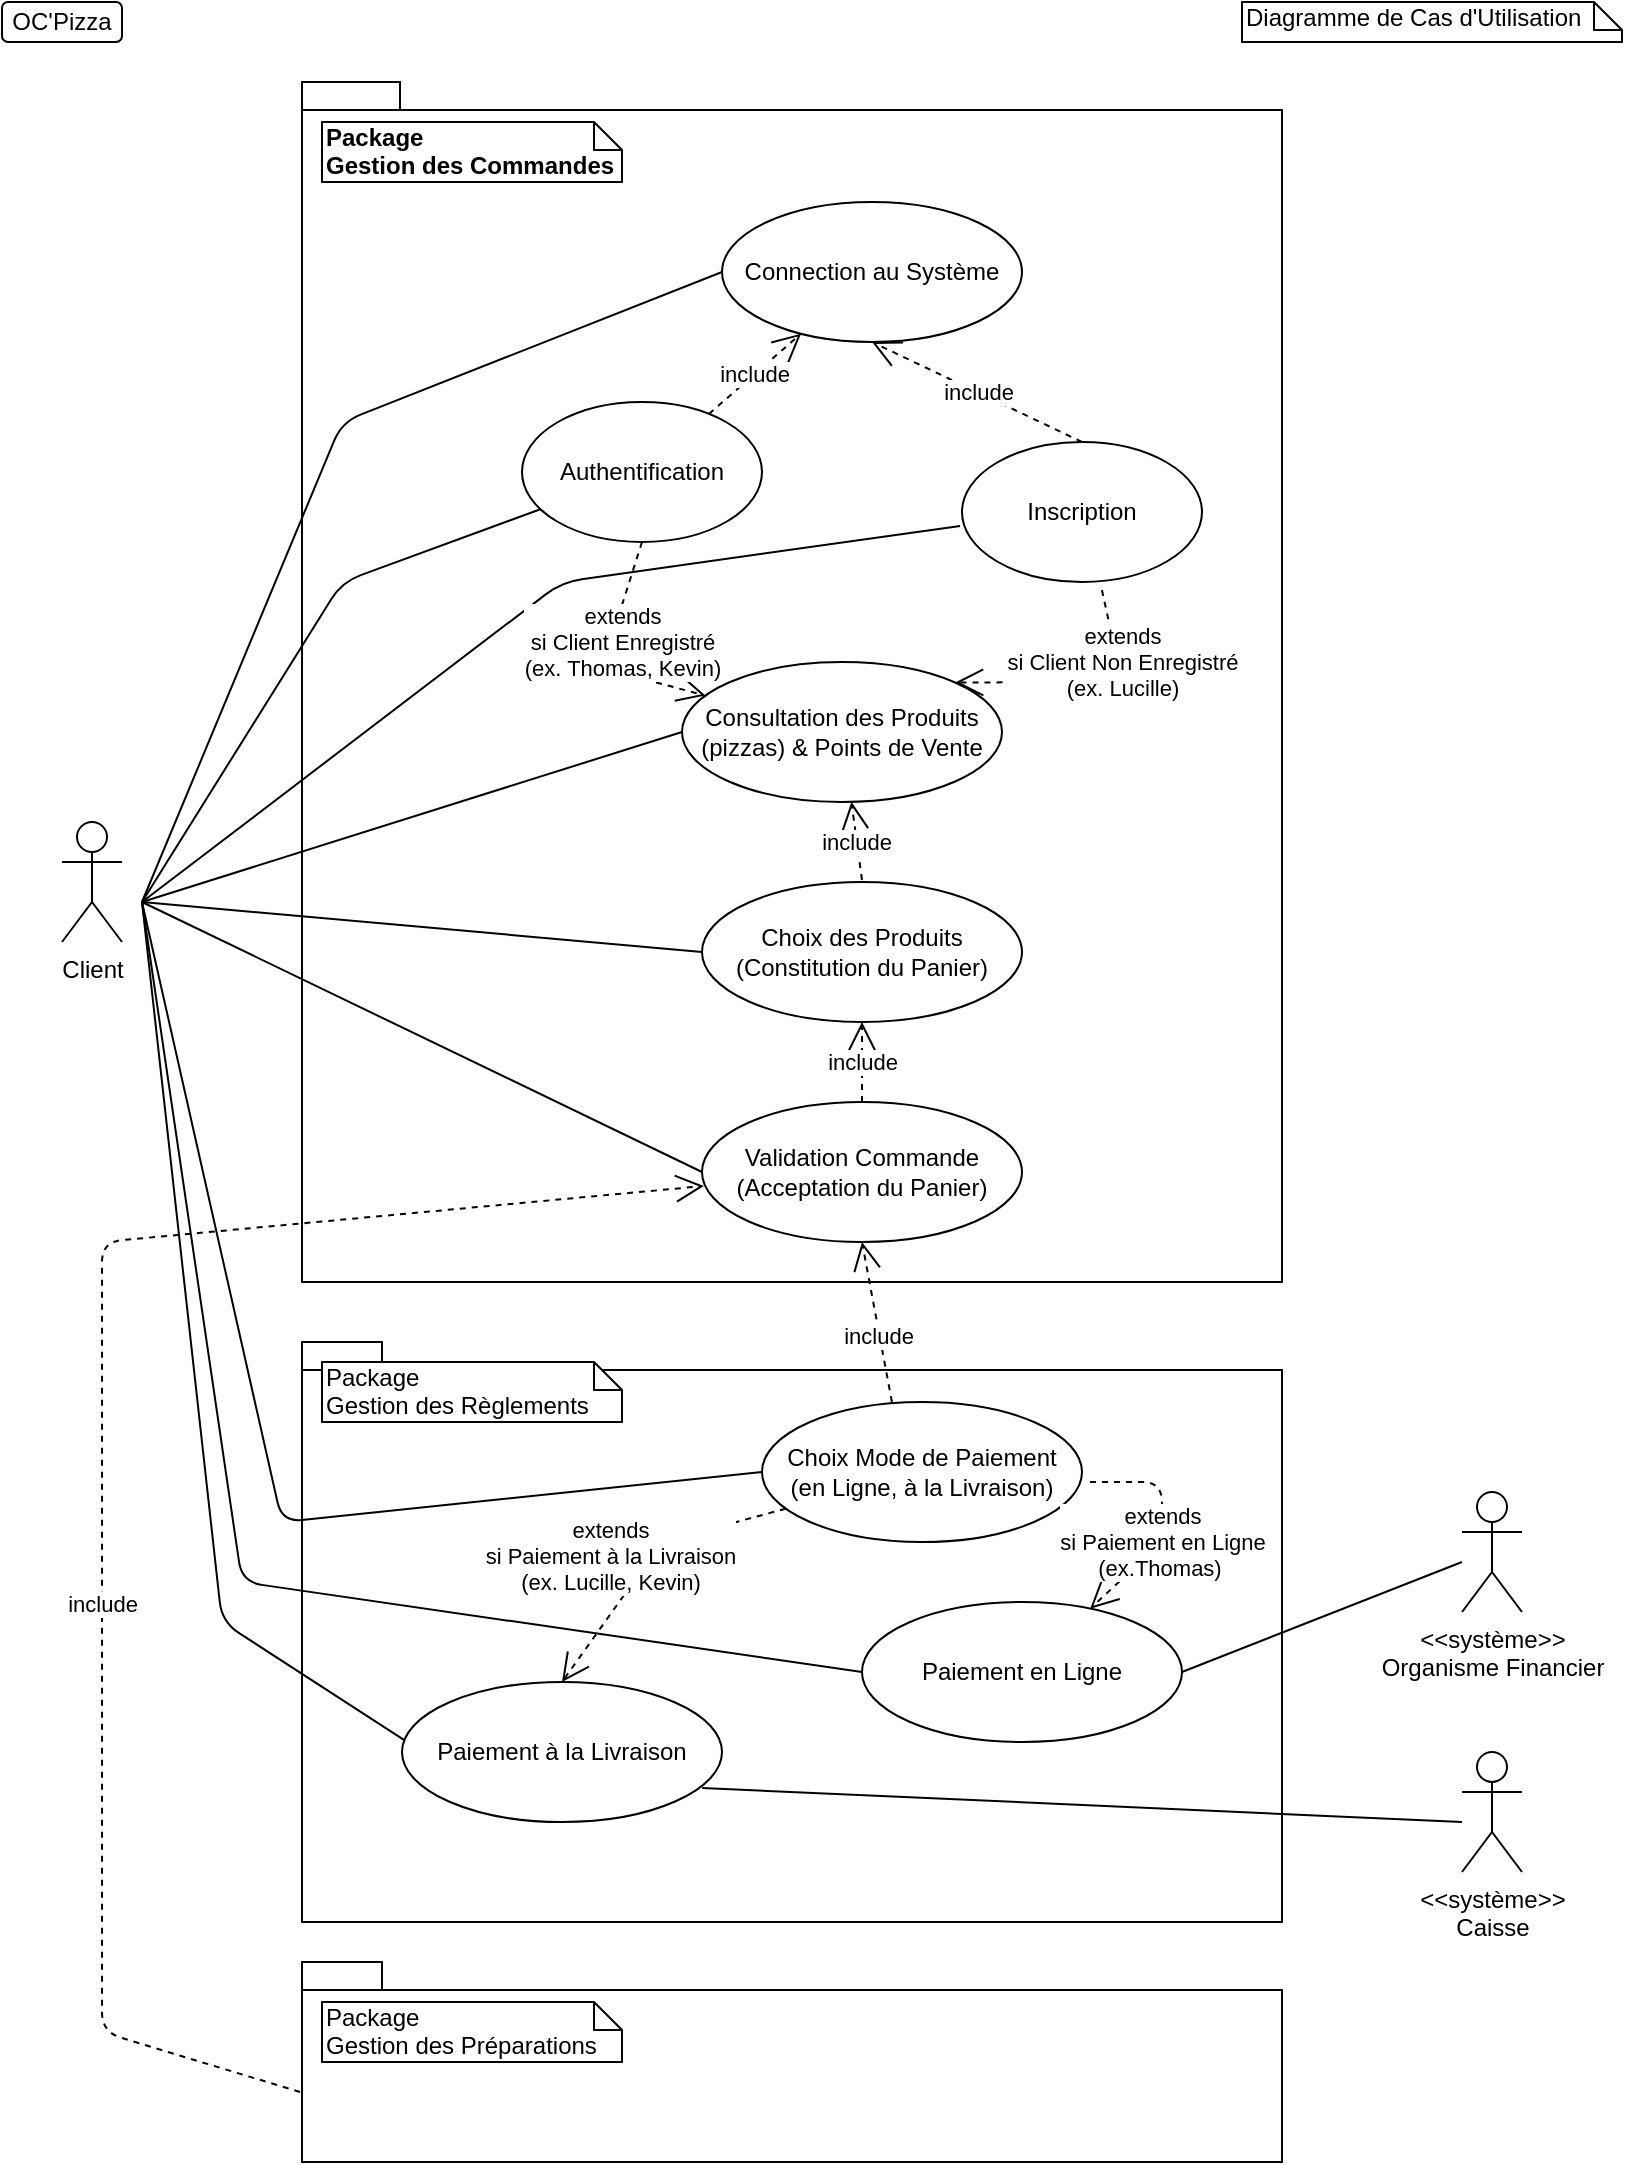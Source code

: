 <mxfile version="12.2.2" type="device" pages="1"><diagram id="ZVZr_ygmx5iWLDqqZzpk" name="Page-1"><mxGraphModel dx="981" dy="619" grid="1" gridSize="10" guides="1" tooltips="1" connect="1" arrows="1" fold="1" page="1" pageScale="1" pageWidth="827" pageHeight="1169" math="0" shadow="0"><root><mxCell id="0"/><mxCell id="1" parent="0"/><mxCell id="7RBhTeeqjgn5L5TprI7I-26" value="" style="shape=folder;fontStyle=1;spacingTop=10;tabWidth=40;tabHeight=14;tabPosition=left;html=1;" parent="1" vertex="1"><mxGeometry x="160" y="680" width="490" height="290" as="geometry"/></mxCell><mxCell id="7RBhTeeqjgn5L5TprI7I-27" value="" style="shape=folder;fontStyle=1;spacingTop=10;tabWidth=40;tabHeight=14;tabPosition=left;html=1;" parent="1" vertex="1"><mxGeometry x="160" y="990" width="490" height="100" as="geometry"/></mxCell><mxCell id="7RBhTeeqjgn5L5TprI7I-25" value="" style="shape=folder;fontStyle=1;spacingTop=10;tabWidth=40;tabHeight=14;tabPosition=left;html=1;" parent="1" vertex="1"><mxGeometry x="160" y="50" width="490" height="600" as="geometry"/></mxCell><mxCell id="HdKIo4G3xb_w0U2Cbs_q-2" value="OC'Pizza" style="rounded=1;whiteSpace=wrap;html=1;" parent="1" vertex="1"><mxGeometry x="10" y="10" width="60" height="20" as="geometry"/></mxCell><mxCell id="HdKIo4G3xb_w0U2Cbs_q-4" value="Diagramme de Cas d'Utilisation" style="shape=note;whiteSpace=wrap;html=1;size=14;verticalAlign=top;align=left;spacingTop=-6;" parent="1" vertex="1"><mxGeometry x="630" y="10" width="190" height="20" as="geometry"/></mxCell><mxCell id="HdKIo4G3xb_w0U2Cbs_q-5" value="Client" style="shape=umlActor;verticalLabelPosition=bottom;labelBackgroundColor=#ffffff;verticalAlign=top;html=1;" parent="1" vertex="1"><mxGeometry x="40" y="420" width="30" height="60" as="geometry"/></mxCell><mxCell id="7RBhTeeqjgn5L5TprI7I-1" value="Connection au Système" style="ellipse;whiteSpace=wrap;html=1;" parent="1" vertex="1"><mxGeometry x="370" y="110" width="150" height="70" as="geometry"/></mxCell><mxCell id="7RBhTeeqjgn5L5TprI7I-2" value="Authentification" style="ellipse;whiteSpace=wrap;html=1;" parent="1" vertex="1"><mxGeometry x="270" y="210" width="120" height="70" as="geometry"/></mxCell><mxCell id="7RBhTeeqjgn5L5TprI7I-3" value="Inscription" style="ellipse;whiteSpace=wrap;html=1;" parent="1" vertex="1"><mxGeometry x="490" y="230" width="120" height="70" as="geometry"/></mxCell><mxCell id="7RBhTeeqjgn5L5TprI7I-4" value="Consultation des Produits&lt;br&gt;(pizzas) &amp;amp; Points de Vente" style="ellipse;whiteSpace=wrap;html=1;" parent="1" vertex="1"><mxGeometry x="350" y="340" width="160" height="70" as="geometry"/></mxCell><mxCell id="7RBhTeeqjgn5L5TprI7I-5" value="Choix des Produits&lt;br&gt;(Constitution du Panier)" style="ellipse;whiteSpace=wrap;html=1;" parent="1" vertex="1"><mxGeometry x="360" y="450" width="160" height="70" as="geometry"/></mxCell><mxCell id="7RBhTeeqjgn5L5TprI7I-6" value="Validation Commande&lt;br&gt;(Acceptation du Panier)" style="ellipse;whiteSpace=wrap;html=1;" parent="1" vertex="1"><mxGeometry x="360" y="560" width="160" height="70" as="geometry"/></mxCell><mxCell id="7RBhTeeqjgn5L5TprI7I-8" value="&lt;b&gt;Package&lt;br&gt;Gestion des Commandes&lt;/b&gt;" style="shape=note;whiteSpace=wrap;html=1;size=14;verticalAlign=top;align=left;spacingTop=-6;" parent="1" vertex="1"><mxGeometry x="170" y="70" width="150" height="30" as="geometry"/></mxCell><mxCell id="7RBhTeeqjgn5L5TprI7I-9" value="" style="endArrow=none;html=1;entryX=0;entryY=0.5;entryDx=0;entryDy=0;" parent="1" target="7RBhTeeqjgn5L5TprI7I-1" edge="1"><mxGeometry width="50" height="50" relative="1" as="geometry"><mxPoint x="80" y="460" as="sourcePoint"/><mxPoint x="300" y="178.167" as="targetPoint"/><Array as="points"><mxPoint x="180" y="220"/></Array></mxGeometry></mxCell><mxCell id="7RBhTeeqjgn5L5TprI7I-10" value="" style="endArrow=none;html=1;" parent="1" target="7RBhTeeqjgn5L5TprI7I-2" edge="1"><mxGeometry width="50" height="50" relative="1" as="geometry"><mxPoint x="80" y="460" as="sourcePoint"/><mxPoint x="380" y="155" as="targetPoint"/><Array as="points"><mxPoint x="180" y="300"/></Array></mxGeometry></mxCell><mxCell id="7RBhTeeqjgn5L5TprI7I-11" value="" style="endArrow=none;html=1;entryX=-0.008;entryY=0.6;entryDx=0;entryDy=0;entryPerimeter=0;" parent="1" target="7RBhTeeqjgn5L5TprI7I-3" edge="1"><mxGeometry width="50" height="50" relative="1" as="geometry"><mxPoint x="80" y="460" as="sourcePoint"/><mxPoint x="490" y="311.5" as="targetPoint"/><Array as="points"><mxPoint x="290" y="300"/></Array></mxGeometry></mxCell><mxCell id="7RBhTeeqjgn5L5TprI7I-12" value="" style="endArrow=none;html=1;entryX=0;entryY=0.5;entryDx=0;entryDy=0;" parent="1" target="7RBhTeeqjgn5L5TprI7I-4" edge="1"><mxGeometry width="50" height="50" relative="1" as="geometry"><mxPoint x="80" y="460" as="sourcePoint"/><mxPoint x="380" y="155" as="targetPoint"/></mxGeometry></mxCell><mxCell id="7RBhTeeqjgn5L5TprI7I-13" value="" style="endArrow=none;html=1;entryX=0;entryY=0.5;entryDx=0;entryDy=0;" parent="1" target="7RBhTeeqjgn5L5TprI7I-5" edge="1"><mxGeometry width="50" height="50" relative="1" as="geometry"><mxPoint x="80" y="460" as="sourcePoint"/><mxPoint x="380" y="155" as="targetPoint"/></mxGeometry></mxCell><mxCell id="7RBhTeeqjgn5L5TprI7I-14" value="" style="endArrow=none;html=1;entryX=0;entryY=0.5;entryDx=0;entryDy=0;" parent="1" target="7RBhTeeqjgn5L5TprI7I-6" edge="1"><mxGeometry width="50" height="50" relative="1" as="geometry"><mxPoint x="80" y="460" as="sourcePoint"/><mxPoint x="380" y="155" as="targetPoint"/></mxGeometry></mxCell><mxCell id="7RBhTeeqjgn5L5TprI7I-15" value="Package&lt;br&gt;Gestion des Règlements" style="shape=note;whiteSpace=wrap;html=1;size=14;verticalAlign=top;align=left;spacingTop=-6;" parent="1" vertex="1"><mxGeometry x="170" y="690" width="150" height="30" as="geometry"/></mxCell><mxCell id="7RBhTeeqjgn5L5TprI7I-16" value="Paiement en Ligne" style="ellipse;whiteSpace=wrap;html=1;" parent="1" vertex="1"><mxGeometry x="440" y="810" width="160" height="70" as="geometry"/></mxCell><mxCell id="7RBhTeeqjgn5L5TprI7I-17" value="Choix Mode de Paiement&lt;br&gt;(en Ligne, à la Livraison)" style="ellipse;whiteSpace=wrap;html=1;" parent="1" vertex="1"><mxGeometry x="390" y="710" width="160" height="70" as="geometry"/></mxCell><mxCell id="7RBhTeeqjgn5L5TprI7I-18" value="Package&lt;br&gt;Gestion des Préparations" style="shape=note;whiteSpace=wrap;html=1;size=14;verticalAlign=top;align=left;spacingTop=-6;" parent="1" vertex="1"><mxGeometry x="170" y="1010" width="150" height="30" as="geometry"/></mxCell><mxCell id="7RBhTeeqjgn5L5TprI7I-19" value="" style="endArrow=none;html=1;entryX=0;entryY=0.5;entryDx=0;entryDy=0;" parent="1" target="7RBhTeeqjgn5L5TprI7I-17" edge="1"><mxGeometry width="50" height="50" relative="1" as="geometry"><mxPoint x="80" y="460" as="sourcePoint"/><mxPoint x="120" y="594" as="targetPoint"/><Array as="points"><mxPoint x="150" y="770"/></Array></mxGeometry></mxCell><mxCell id="7RBhTeeqjgn5L5TprI7I-20" value="" style="endArrow=none;html=1;entryX=0;entryY=0.5;entryDx=0;entryDy=0;" parent="1" target="7RBhTeeqjgn5L5TprI7I-16" edge="1"><mxGeometry width="50" height="50" relative="1" as="geometry"><mxPoint x="80" y="460" as="sourcePoint"/><mxPoint x="360" y="895" as="targetPoint"/><Array as="points"><mxPoint x="130" y="800"/></Array></mxGeometry></mxCell><mxCell id="7RBhTeeqjgn5L5TprI7I-21" value="&amp;lt;&amp;lt;système&amp;gt;&amp;gt;&lt;br&gt;Organisme Financier" style="shape=umlActor;verticalLabelPosition=bottom;labelBackgroundColor=#ffffff;verticalAlign=top;html=1;" parent="1" vertex="1"><mxGeometry x="740" y="755" width="30" height="60" as="geometry"/></mxCell><mxCell id="7RBhTeeqjgn5L5TprI7I-24" value="" style="endArrow=none;html=1;exitX=1;exitY=0.5;exitDx=0;exitDy=0;" parent="1" source="7RBhTeeqjgn5L5TprI7I-16" edge="1"><mxGeometry width="50" height="50" relative="1" as="geometry"><mxPoint x="600" y="953" as="sourcePoint"/><mxPoint x="740" y="790" as="targetPoint"/></mxGeometry></mxCell><mxCell id="7RBhTeeqjgn5L5TprI7I-29" value="include" style="endArrow=open;endSize=12;dashed=1;html=1;entryX=0.006;entryY=0.6;entryDx=0;entryDy=0;entryPerimeter=0;exitX=-0.002;exitY=0.65;exitDx=0;exitDy=0;exitPerimeter=0;" parent="1" source="7RBhTeeqjgn5L5TprI7I-27" target="7RBhTeeqjgn5L5TprI7I-6" edge="1"><mxGeometry x="-0.208" width="160" relative="1" as="geometry"><mxPoint x="160" y="1045" as="sourcePoint"/><mxPoint x="50" y="595" as="targetPoint"/><Array as="points"><mxPoint x="60" y="1025"/><mxPoint x="60" y="630"/></Array><mxPoint as="offset"/></mxGeometry></mxCell><mxCell id="7RBhTeeqjgn5L5TprI7I-30" value="include" style="endArrow=open;endSize=12;dashed=1;html=1;" parent="1" source="7RBhTeeqjgn5L5TprI7I-2" target="7RBhTeeqjgn5L5TprI7I-1" edge="1"><mxGeometry width="160" relative="1" as="geometry"><mxPoint x="365" y="209.5" as="sourcePoint"/><mxPoint x="525" y="209.5" as="targetPoint"/></mxGeometry></mxCell><mxCell id="7RBhTeeqjgn5L5TprI7I-31" value="include" style="endArrow=open;endSize=12;dashed=1;html=1;exitX=0.5;exitY=0;exitDx=0;exitDy=0;entryX=0.5;entryY=1;entryDx=0;entryDy=0;" parent="1" source="7RBhTeeqjgn5L5TprI7I-3" target="7RBhTeeqjgn5L5TprI7I-1" edge="1"><mxGeometry width="160" relative="1" as="geometry"><mxPoint x="373.324" y="225.894" as="sourcePoint"/><mxPoint x="419.535" y="185.84" as="targetPoint"/></mxGeometry></mxCell><mxCell id="7RBhTeeqjgn5L5TprI7I-34" value="include" style="endArrow=open;endSize=12;dashed=1;html=1;exitX=0.5;exitY=0;exitDx=0;exitDy=0;" parent="1" target="7RBhTeeqjgn5L5TprI7I-4" edge="1"><mxGeometry width="160" relative="1" as="geometry"><mxPoint x="440" y="449" as="sourcePoint"/><mxPoint x="437" y="420" as="targetPoint"/></mxGeometry></mxCell><mxCell id="7RBhTeeqjgn5L5TprI7I-36" value="include" style="endArrow=open;endSize=12;dashed=1;html=1;exitX=0.5;exitY=0;exitDx=0;exitDy=0;entryX=0.5;entryY=1;entryDx=0;entryDy=0;" parent="1" source="7RBhTeeqjgn5L5TprI7I-6" target="7RBhTeeqjgn5L5TprI7I-5" edge="1"><mxGeometry width="160" relative="1" as="geometry"><mxPoint x="450" y="459" as="sourcePoint"/><mxPoint x="444.721" y="419.939" as="targetPoint"/><Array as="points"/><mxPoint as="offset"/></mxGeometry></mxCell><mxCell id="7RBhTeeqjgn5L5TprI7I-37" value="include" style="endArrow=open;endSize=12;dashed=1;html=1;exitX=0.406;exitY=0;exitDx=0;exitDy=0;exitPerimeter=0;entryX=0.5;entryY=1;entryDx=0;entryDy=0;" parent="1" source="7RBhTeeqjgn5L5TprI7I-17" target="7RBhTeeqjgn5L5TprI7I-6" edge="1"><mxGeometry x="-0.169" y="1" width="160" relative="1" as="geometry"><mxPoint x="420" y="740" as="sourcePoint"/><mxPoint x="580" y="740" as="targetPoint"/><mxPoint as="offset"/></mxGeometry></mxCell><mxCell id="7RBhTeeqjgn5L5TprI7I-38" value="extends&lt;br&gt;si Client Enregistré&lt;br&gt;(ex. Thomas, Kevin)" style="endArrow=open;endSize=12;dashed=1;html=1;exitX=0.5;exitY=1;exitDx=0;exitDy=0;" parent="1" source="7RBhTeeqjgn5L5TprI7I-2" target="7RBhTeeqjgn5L5TprI7I-4" edge="1"><mxGeometry x="-0.152" y="6" width="160" relative="1" as="geometry"><mxPoint x="340" y="329.5" as="sourcePoint"/><mxPoint x="500" y="329.5" as="targetPoint"/><Array as="points"><mxPoint x="310" y="343"/></Array><mxPoint as="offset"/></mxGeometry></mxCell><mxCell id="7RBhTeeqjgn5L5TprI7I-39" value="extends&lt;br&gt;si Client Non Enregistré&lt;br&gt;(ex. Lucille)" style="endArrow=open;endSize=12;dashed=1;html=1;entryX=1;entryY=0;entryDx=0;entryDy=0;exitX=0.583;exitY=1.057;exitDx=0;exitDy=0;exitPerimeter=0;" parent="1" source="7RBhTeeqjgn5L5TprI7I-3" target="7RBhTeeqjgn5L5TprI7I-4" edge="1"><mxGeometry x="-0.428" y="2" width="160" relative="1" as="geometry"><mxPoint x="610" y="329.5" as="sourcePoint"/><mxPoint x="450" y="329.5" as="targetPoint"/><Array as="points"><mxPoint x="570" y="350"/></Array><mxPoint as="offset"/></mxGeometry></mxCell><mxCell id="7RBhTeeqjgn5L5TprI7I-40" value="extends&lt;br&gt;si Paiement en Ligne&lt;br&gt;(ex.Thomas)&amp;nbsp;" style="endArrow=open;endSize=12;dashed=1;html=1;" parent="1" target="7RBhTeeqjgn5L5TprI7I-16" edge="1"><mxGeometry x="0.148" width="160" relative="1" as="geometry"><mxPoint x="554" y="750" as="sourcePoint"/><mxPoint x="390" y="839.5" as="targetPoint"/><Array as="points"><mxPoint x="590" y="750"/><mxPoint x="590" y="780"/></Array><mxPoint as="offset"/></mxGeometry></mxCell><mxCell id="7nj0puipzfk8nmyNjn8S-1" value="Paiement à la Livraison" style="ellipse;whiteSpace=wrap;html=1;" parent="1" vertex="1"><mxGeometry x="210" y="850" width="160" height="70" as="geometry"/></mxCell><mxCell id="7nj0puipzfk8nmyNjn8S-2" value="&amp;lt;&amp;lt;système&amp;gt;&amp;gt;&lt;br&gt;Caisse" style="shape=umlActor;verticalLabelPosition=bottom;labelBackgroundColor=#ffffff;verticalAlign=top;html=1;" parent="1" vertex="1"><mxGeometry x="740" y="885" width="30" height="60" as="geometry"/></mxCell><mxCell id="7nj0puipzfk8nmyNjn8S-6" value="" style="endArrow=none;html=1;entryX=0.006;entryY=0.414;entryDx=0;entryDy=0;entryPerimeter=0;" parent="1" target="7nj0puipzfk8nmyNjn8S-1" edge="1"><mxGeometry width="50" height="50" relative="1" as="geometry"><mxPoint x="80" y="460" as="sourcePoint"/><mxPoint x="450" y="855" as="targetPoint"/><Array as="points"><mxPoint x="120" y="820"/></Array></mxGeometry></mxCell><mxCell id="7nj0puipzfk8nmyNjn8S-8" value="" style="endArrow=none;html=1;exitX=0.938;exitY=0.757;exitDx=0;exitDy=0;exitPerimeter=0;" parent="1" source="7nj0puipzfk8nmyNjn8S-1" edge="1"><mxGeometry width="50" height="50" relative="1" as="geometry"><mxPoint x="380" y="947.5" as="sourcePoint"/><mxPoint x="740" y="920" as="targetPoint"/><Array as="points"/></mxGeometry></mxCell><mxCell id="7nj0puipzfk8nmyNjn8S-9" value="extends&lt;br&gt;si Paiement à la Livraison&lt;br&gt;(ex. Lucille, Kevin)" style="endArrow=open;endSize=12;dashed=1;html=1;entryX=0.5;entryY=0;entryDx=0;entryDy=0;" parent="1" source="7RBhTeeqjgn5L5TprI7I-17" target="7nj0puipzfk8nmyNjn8S-1" edge="1"><mxGeometry x="-0.046" y="-20" width="160" relative="1" as="geometry"><mxPoint x="413" y="800" as="sourcePoint"/><mxPoint x="253" y="800" as="targetPoint"/><Array as="points"><mxPoint x="340" y="780"/></Array><mxPoint x="-5" y="13" as="offset"/></mxGeometry></mxCell></root></mxGraphModel></diagram></mxfile>